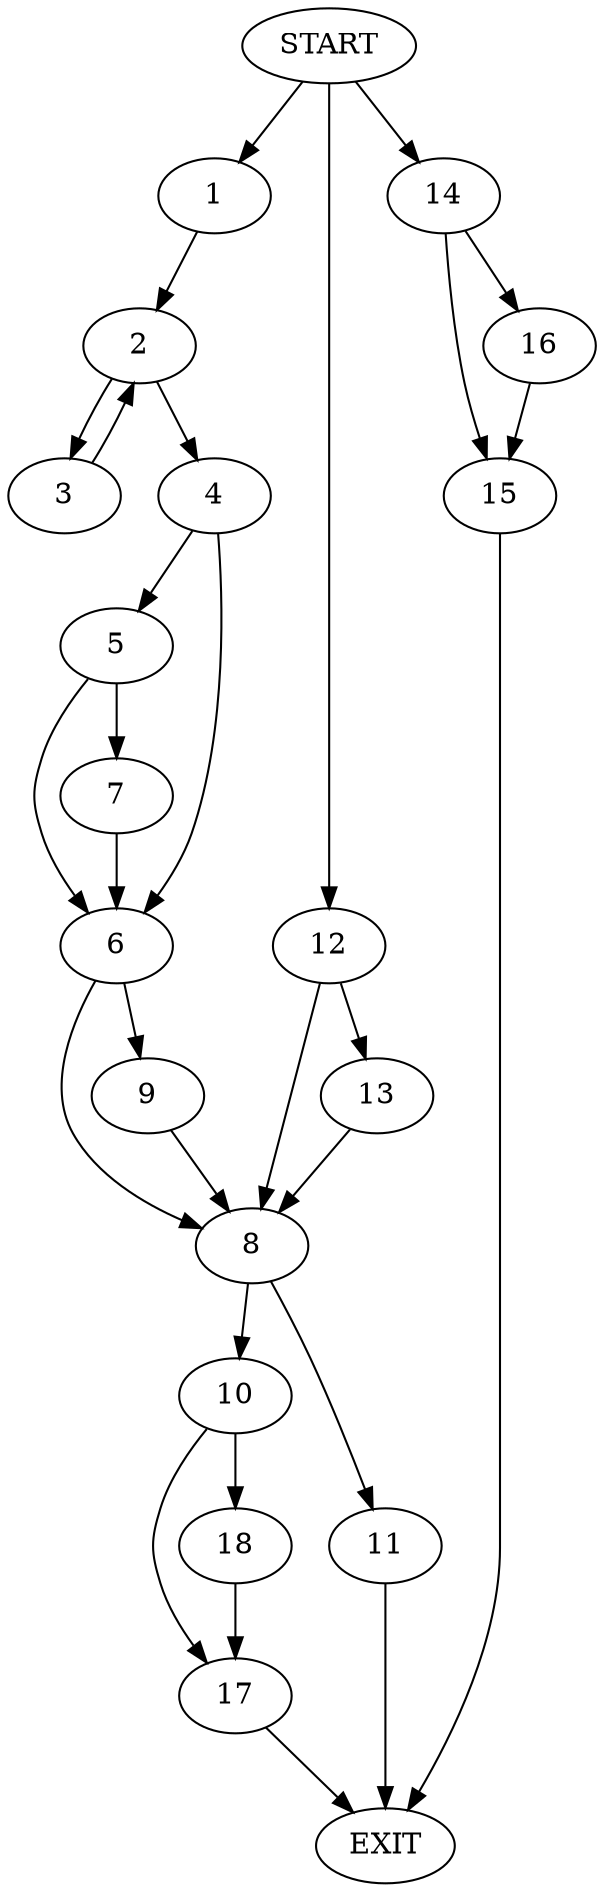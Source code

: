 digraph {
0 [label="START"]
19 [label="EXIT"]
0 -> 1
1 -> 2
2 -> 3
2 -> 4
3 -> 2
4 -> 5
4 -> 6
5 -> 7
5 -> 6
6 -> 8
6 -> 9
7 -> 6
8 -> 10
8 -> 11
9 -> 8
0 -> 12
12 -> 8
12 -> 13
13 -> 8
0 -> 14
14 -> 15
14 -> 16
16 -> 15
15 -> 19
11 -> 19
10 -> 17
10 -> 18
18 -> 17
17 -> 19
}
